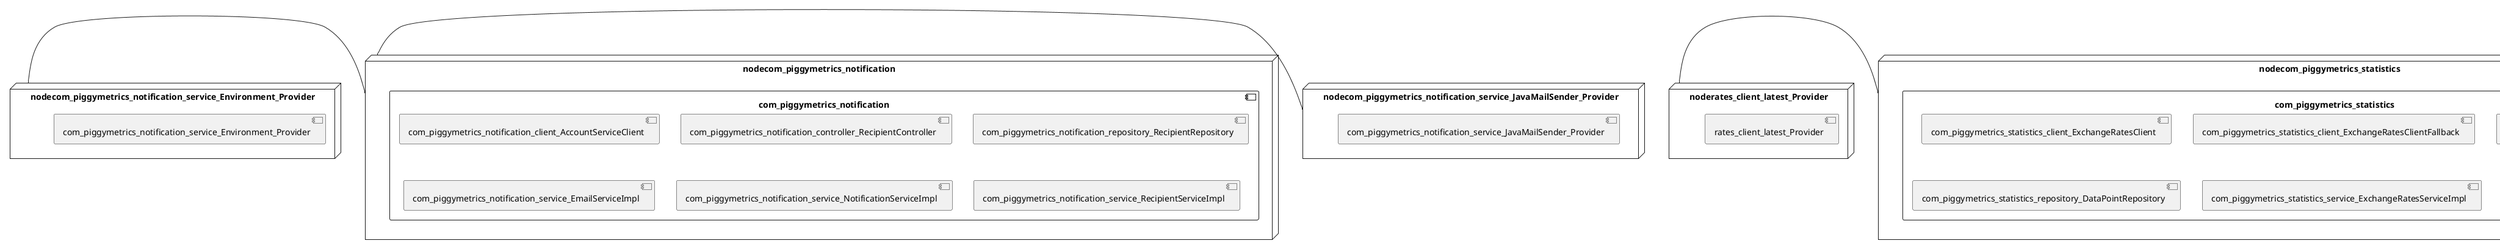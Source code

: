 @startuml
skinparam fixCircleLabelOverlapping true
skinparam componentStyle uml2
node nodecom_piggymetrics_account {
component com_piggymetrics_account {
[com_piggymetrics_account_client_AuthServiceClient] [[sqshq-piggymetrics.system#_kg0YwRlzEe-TvYBDROI5fQ]]
[com_piggymetrics_account_client_StatisticsServiceClient] [[sqshq-piggymetrics.system#_kg0YwRlzEe-TvYBDROI5fQ]]
[com_piggymetrics_account_client_StatisticsServiceClientFallback] [[sqshq-piggymetrics.system#_kg0YwRlzEe-TvYBDROI5fQ]]
[com_piggymetrics_account_controller_AccountController] [[sqshq-piggymetrics.system#_kg0YwRlzEe-TvYBDROI5fQ]]
[com_piggymetrics_account_repository_AccountRepository] [[sqshq-piggymetrics.system#_kg0YwRlzEe-TvYBDROI5fQ]]
[com_piggymetrics_account_service_AccountServiceImpl] [[sqshq-piggymetrics.system#_kg0YwRlzEe-TvYBDROI5fQ]]
}
}
node nodecom_piggymetrics_auth {
component com_piggymetrics_auth {
[com_piggymetrics_auth_controller_UserController] [[sqshq-piggymetrics.system#_kg0YwRlzEe-TvYBDROI5fQ]]
[com_piggymetrics_auth_repository_UserRepository] [[sqshq-piggymetrics.system#_kg0YwRlzEe-TvYBDROI5fQ]]
[com_piggymetrics_auth_service_UserServiceImpl] [[sqshq-piggymetrics.system#_kg0YwRlzEe-TvYBDROI5fQ]]
[com_piggymetrics_auth_service_security_MongoUserDetailsService] [[sqshq-piggymetrics.system#_kg0YwRlzEe-TvYBDROI5fQ]]
}
}
node nodecom_piggymetrics_notification {
component com_piggymetrics_notification {
[com_piggymetrics_notification_client_AccountServiceClient] [[sqshq-piggymetrics.system#_kg0YwRlzEe-TvYBDROI5fQ]]
[com_piggymetrics_notification_controller_RecipientController] [[sqshq-piggymetrics.system#_kg0YwRlzEe-TvYBDROI5fQ]]
[com_piggymetrics_notification_repository_RecipientRepository] [[sqshq-piggymetrics.system#_kg0YwRlzEe-TvYBDROI5fQ]]
[com_piggymetrics_notification_service_EmailServiceImpl] [[sqshq-piggymetrics.system#_kg0YwRlzEe-TvYBDROI5fQ]]
[com_piggymetrics_notification_service_NotificationServiceImpl] [[sqshq-piggymetrics.system#_kg0YwRlzEe-TvYBDROI5fQ]]
[com_piggymetrics_notification_service_RecipientServiceImpl] [[sqshq-piggymetrics.system#_kg0YwRlzEe-TvYBDROI5fQ]]
}
}
node nodecom_piggymetrics_statistics {
component com_piggymetrics_statistics {
[com_piggymetrics_statistics_client_ExchangeRatesClient] [[sqshq-piggymetrics.system#_kg0YwRlzEe-TvYBDROI5fQ]]
[com_piggymetrics_statistics_client_ExchangeRatesClientFallback] [[sqshq-piggymetrics.system#_kg0YwRlzEe-TvYBDROI5fQ]]
[com_piggymetrics_statistics_controller_StatisticsController] [[sqshq-piggymetrics.system#_kg0YwRlzEe-TvYBDROI5fQ]]
[com_piggymetrics_statistics_repository_DataPointRepository] [[sqshq-piggymetrics.system#_kg0YwRlzEe-TvYBDROI5fQ]]
[com_piggymetrics_statistics_service_ExchangeRatesServiceImpl] [[sqshq-piggymetrics.system#_kg0YwRlzEe-TvYBDROI5fQ]]
[com_piggymetrics_statistics_service_StatisticsServiceImpl] [[sqshq-piggymetrics.system#_kg0YwRlzEe-TvYBDROI5fQ]]
}
}
node nodecom_piggymetrics_notification_service_Environment_Provider {
[com_piggymetrics_notification_service_Environment_Provider] [[sqshq-piggymetrics.system#_kg0YwRlzEe-TvYBDROI5fQ]]
}
node nodecom_piggymetrics_notification_service_JavaMailSender_Provider {
[com_piggymetrics_notification_service_JavaMailSender_Provider] [[sqshq-piggymetrics.system#_kg0YwRlzEe-TvYBDROI5fQ]]
}
node noderates_client_latest_Provider {
[rates_client_latest_Provider] [[sqshq-piggymetrics.system#_kg0YwRlzEe-TvYBDROI5fQ]]
}
[nodecom_piggymetrics_notification_service_Environment_Provider] - [nodecom_piggymetrics_notification]
[nodecom_piggymetrics_notification_service_JavaMailSender_Provider] - [nodecom_piggymetrics_notification]
[noderates_client_latest_Provider] - [nodecom_piggymetrics_statistics]

@enduml
